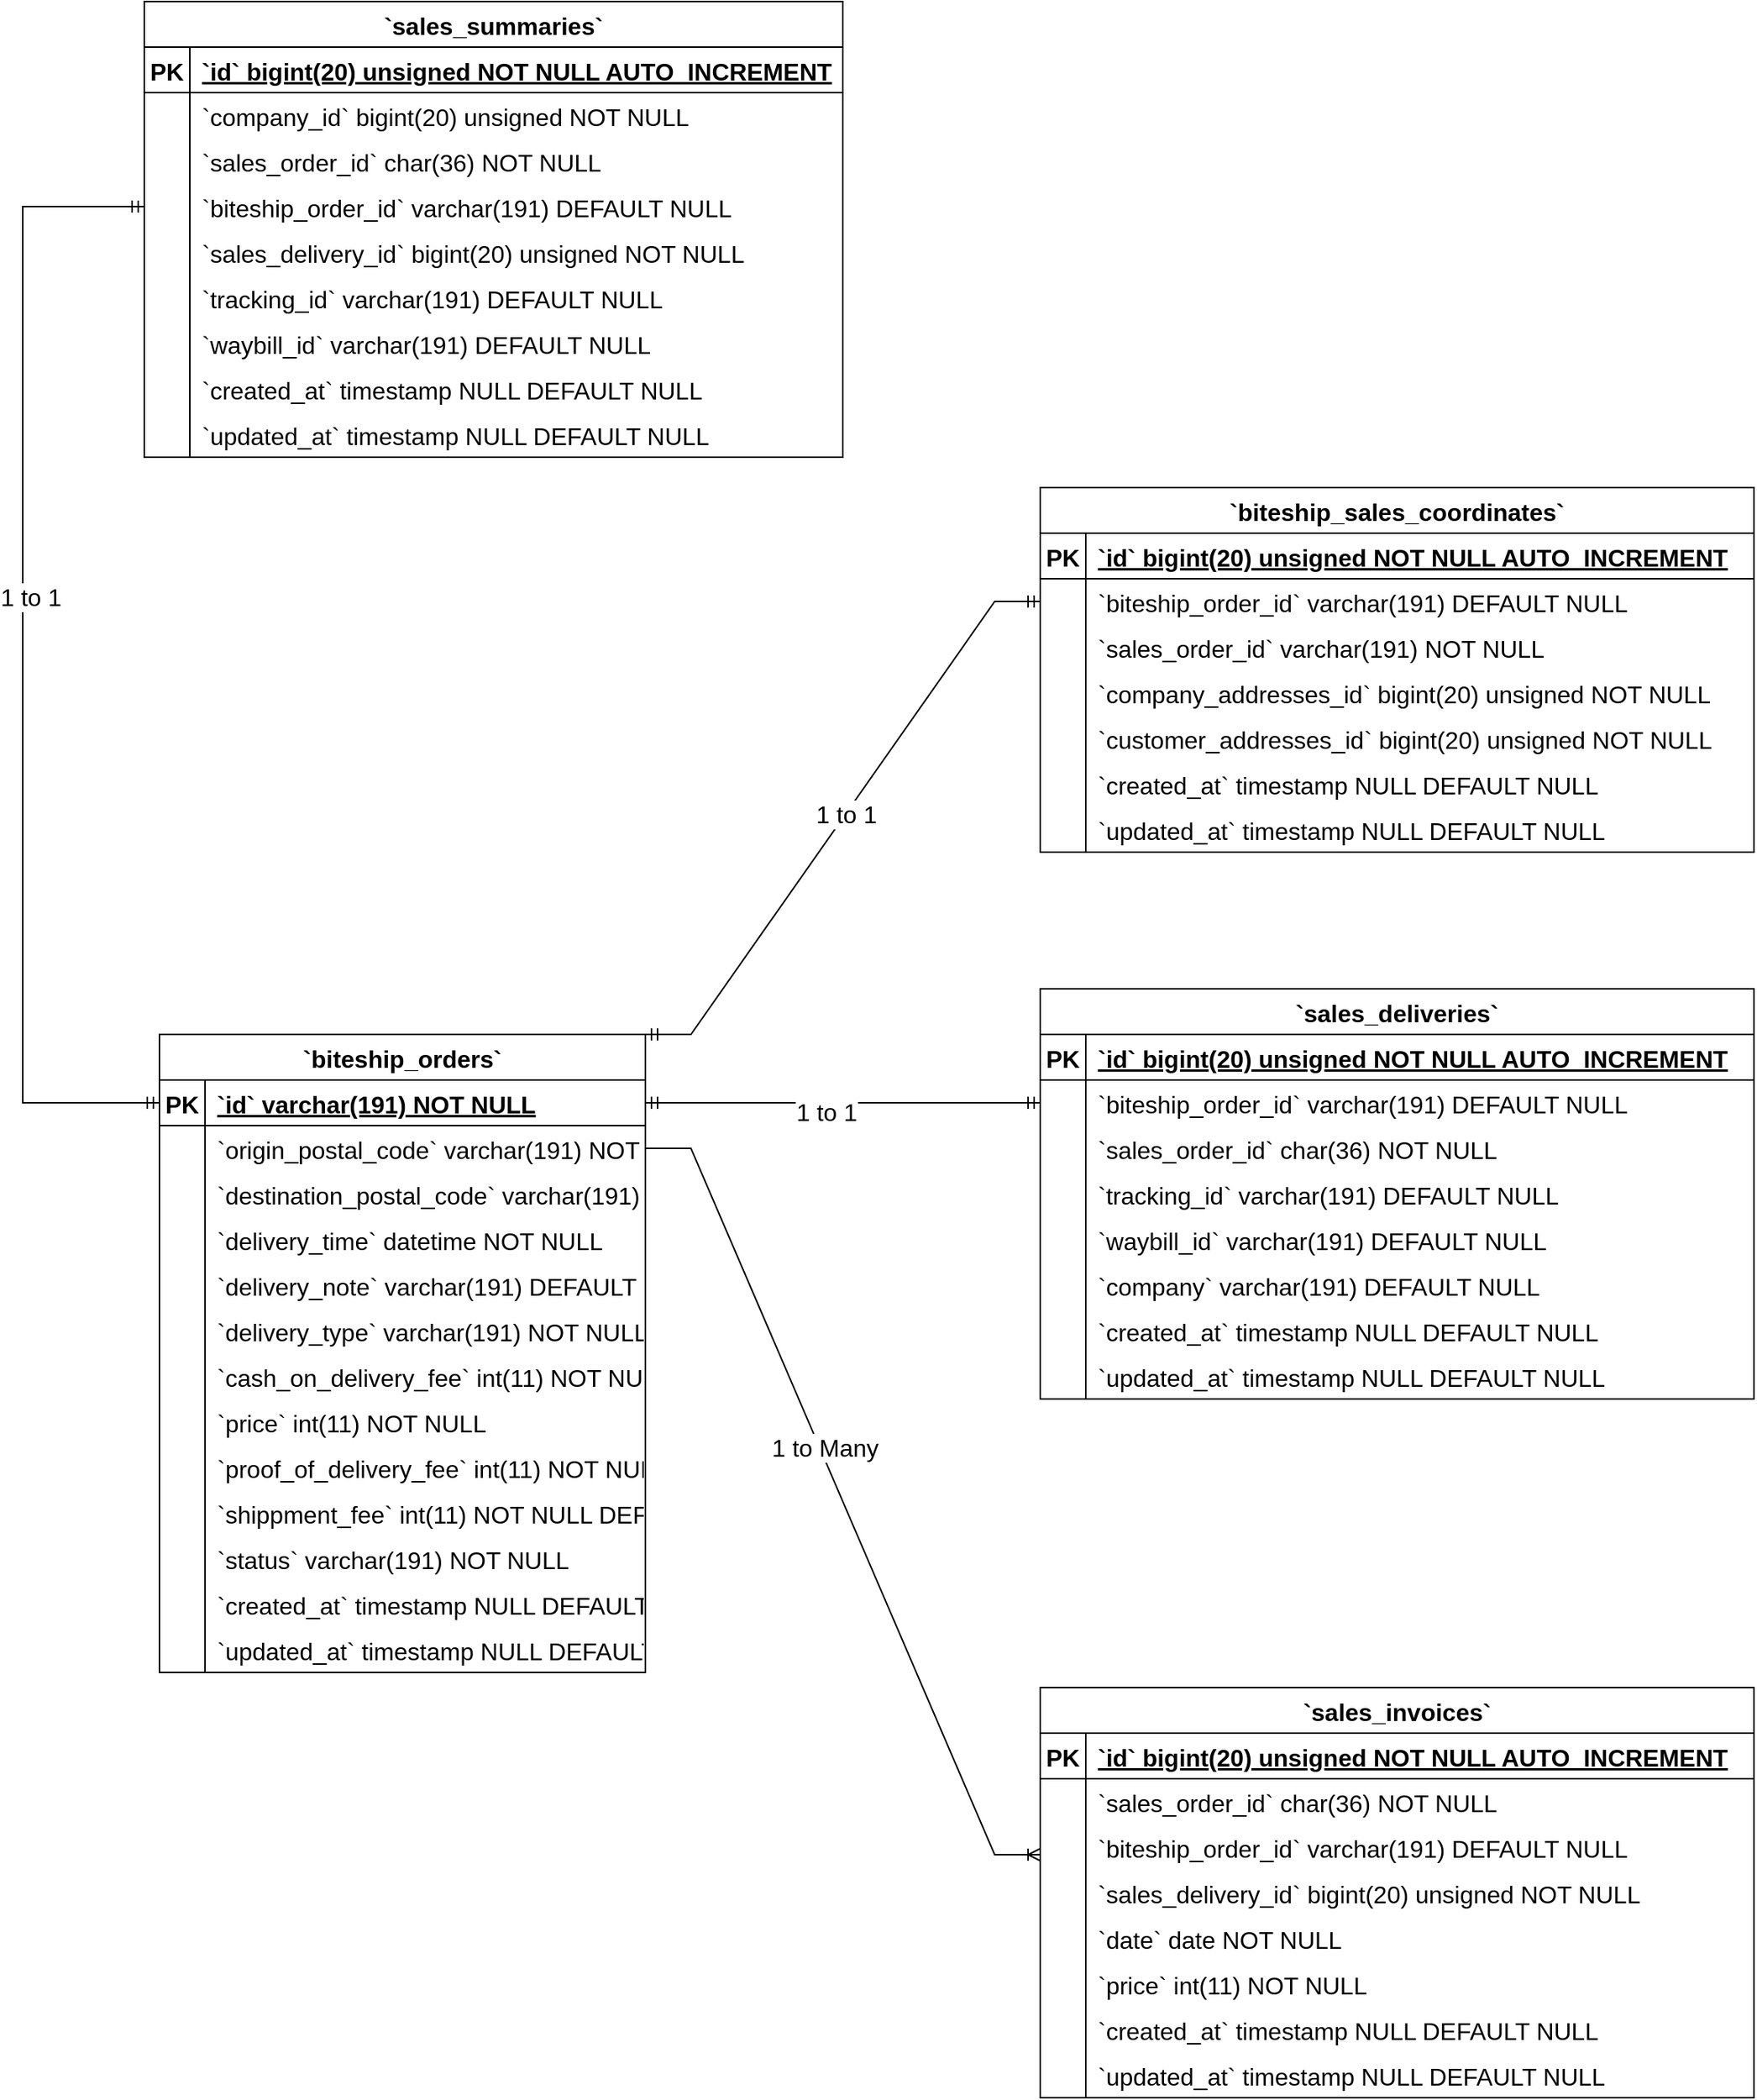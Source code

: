 <mxfile version="24.2.8" type="github">
  <diagram name="Page-1" id="-sb174ykPTQpM2eNQi1U">
    <mxGraphModel dx="2173" dy="687" grid="1" gridSize="10" guides="1" tooltips="1" connect="1" arrows="1" fold="1" page="1" pageScale="1" pageWidth="850" pageHeight="1100" math="0" shadow="0">
      <root>
        <mxCell id="0" />
        <mxCell id="1" parent="0" />
        <mxCell id="hYlq-D3Md4ckVUaZhC_E-1" value="`biteship_orders`" style="shape=table;startSize=30;container=1;collapsible=1;childLayout=tableLayout;fixedRows=1;rowLines=0;fontStyle=1;align=center;resizeLast=1;fontSize=16;" parent="1" vertex="1">
          <mxGeometry x="-680" y="750" width="320" height="420" as="geometry" />
        </mxCell>
        <mxCell id="hYlq-D3Md4ckVUaZhC_E-2" value="" style="shape=tableRow;horizontal=0;startSize=0;swimlaneHead=0;swimlaneBody=0;fillColor=none;collapsible=0;dropTarget=0;points=[[0,0.5],[1,0.5]];portConstraint=eastwest;strokeColor=inherit;top=0;left=0;right=0;bottom=1;fontSize=16;" parent="hYlq-D3Md4ckVUaZhC_E-1" vertex="1">
          <mxGeometry y="30" width="320" height="30" as="geometry" />
        </mxCell>
        <mxCell id="hYlq-D3Md4ckVUaZhC_E-3" value="PK" style="shape=partialRectangle;overflow=hidden;connectable=0;fillColor=none;strokeColor=inherit;top=0;left=0;bottom=0;right=0;fontStyle=1;fontSize=16;" parent="hYlq-D3Md4ckVUaZhC_E-2" vertex="1">
          <mxGeometry width="30" height="30" as="geometry">
            <mxRectangle width="30" height="30" as="alternateBounds" />
          </mxGeometry>
        </mxCell>
        <mxCell id="hYlq-D3Md4ckVUaZhC_E-4" value="`id` varchar(191) NOT NULL" style="shape=partialRectangle;overflow=hidden;connectable=0;fillColor=none;align=left;strokeColor=inherit;top=0;left=0;bottom=0;right=0;spacingLeft=6;fontStyle=5;fontSize=16;" parent="hYlq-D3Md4ckVUaZhC_E-2" vertex="1">
          <mxGeometry x="30" width="290" height="30" as="geometry">
            <mxRectangle width="290" height="30" as="alternateBounds" />
          </mxGeometry>
        </mxCell>
        <mxCell id="hYlq-D3Md4ckVUaZhC_E-5" value="" style="shape=tableRow;horizontal=0;startSize=0;swimlaneHead=0;swimlaneBody=0;fillColor=none;collapsible=0;dropTarget=0;points=[[0,0.5],[1,0.5]];portConstraint=eastwest;strokeColor=inherit;top=0;left=0;right=0;bottom=0;fontSize=16;" parent="hYlq-D3Md4ckVUaZhC_E-1" vertex="1">
          <mxGeometry y="60" width="320" height="30" as="geometry" />
        </mxCell>
        <mxCell id="hYlq-D3Md4ckVUaZhC_E-6" value="" style="shape=partialRectangle;overflow=hidden;connectable=0;fillColor=none;strokeColor=inherit;top=0;left=0;bottom=0;right=0;fontSize=16;" parent="hYlq-D3Md4ckVUaZhC_E-5" vertex="1">
          <mxGeometry width="30" height="30" as="geometry">
            <mxRectangle width="30" height="30" as="alternateBounds" />
          </mxGeometry>
        </mxCell>
        <mxCell id="hYlq-D3Md4ckVUaZhC_E-7" value="`origin_postal_code` varchar(191) NOT NULL" style="shape=partialRectangle;overflow=hidden;connectable=0;fillColor=none;align=left;strokeColor=inherit;top=0;left=0;bottom=0;right=0;spacingLeft=6;fontSize=16;" parent="hYlq-D3Md4ckVUaZhC_E-5" vertex="1">
          <mxGeometry x="30" width="290" height="30" as="geometry">
            <mxRectangle width="290" height="30" as="alternateBounds" />
          </mxGeometry>
        </mxCell>
        <mxCell id="hYlq-D3Md4ckVUaZhC_E-8" value="" style="shape=tableRow;horizontal=0;startSize=0;swimlaneHead=0;swimlaneBody=0;fillColor=none;collapsible=0;dropTarget=0;points=[[0,0.5],[1,0.5]];portConstraint=eastwest;strokeColor=inherit;top=0;left=0;right=0;bottom=0;fontSize=16;" parent="hYlq-D3Md4ckVUaZhC_E-1" vertex="1">
          <mxGeometry y="90" width="320" height="30" as="geometry" />
        </mxCell>
        <mxCell id="hYlq-D3Md4ckVUaZhC_E-9" value="" style="shape=partialRectangle;overflow=hidden;connectable=0;fillColor=none;strokeColor=inherit;top=0;left=0;bottom=0;right=0;fontSize=16;" parent="hYlq-D3Md4ckVUaZhC_E-8" vertex="1">
          <mxGeometry width="30" height="30" as="geometry">
            <mxRectangle width="30" height="30" as="alternateBounds" />
          </mxGeometry>
        </mxCell>
        <mxCell id="hYlq-D3Md4ckVUaZhC_E-10" value="`destination_postal_code` varchar(191) NOT NULL" style="shape=partialRectangle;overflow=hidden;connectable=0;fillColor=none;align=left;strokeColor=inherit;top=0;left=0;bottom=0;right=0;spacingLeft=6;fontSize=16;" parent="hYlq-D3Md4ckVUaZhC_E-8" vertex="1">
          <mxGeometry x="30" width="290" height="30" as="geometry">
            <mxRectangle width="290" height="30" as="alternateBounds" />
          </mxGeometry>
        </mxCell>
        <mxCell id="hYlq-D3Md4ckVUaZhC_E-11" value="" style="shape=tableRow;horizontal=0;startSize=0;swimlaneHead=0;swimlaneBody=0;fillColor=none;collapsible=0;dropTarget=0;points=[[0,0.5],[1,0.5]];portConstraint=eastwest;strokeColor=inherit;top=0;left=0;right=0;bottom=0;fontSize=16;" parent="hYlq-D3Md4ckVUaZhC_E-1" vertex="1">
          <mxGeometry y="120" width="320" height="30" as="geometry" />
        </mxCell>
        <mxCell id="hYlq-D3Md4ckVUaZhC_E-12" value="" style="shape=partialRectangle;overflow=hidden;connectable=0;fillColor=none;strokeColor=inherit;top=0;left=0;bottom=0;right=0;fontSize=16;" parent="hYlq-D3Md4ckVUaZhC_E-11" vertex="1">
          <mxGeometry width="30" height="30" as="geometry">
            <mxRectangle width="30" height="30" as="alternateBounds" />
          </mxGeometry>
        </mxCell>
        <mxCell id="hYlq-D3Md4ckVUaZhC_E-13" value="`delivery_time` datetime NOT NULL" style="shape=partialRectangle;overflow=hidden;connectable=0;fillColor=none;align=left;strokeColor=inherit;top=0;left=0;bottom=0;right=0;spacingLeft=6;fontSize=16;" parent="hYlq-D3Md4ckVUaZhC_E-11" vertex="1">
          <mxGeometry x="30" width="290" height="30" as="geometry">
            <mxRectangle width="290" height="30" as="alternateBounds" />
          </mxGeometry>
        </mxCell>
        <mxCell id="hYlq-D3Md4ckVUaZhC_E-14" value="" style="shape=tableRow;horizontal=0;startSize=0;swimlaneHead=0;swimlaneBody=0;fillColor=none;collapsible=0;dropTarget=0;points=[[0,0.5],[1,0.5]];portConstraint=eastwest;strokeColor=inherit;top=0;left=0;right=0;bottom=0;fontSize=16;" parent="hYlq-D3Md4ckVUaZhC_E-1" vertex="1">
          <mxGeometry y="150" width="320" height="30" as="geometry" />
        </mxCell>
        <mxCell id="hYlq-D3Md4ckVUaZhC_E-15" value="" style="shape=partialRectangle;overflow=hidden;connectable=0;fillColor=none;strokeColor=inherit;top=0;left=0;bottom=0;right=0;fontSize=16;" parent="hYlq-D3Md4ckVUaZhC_E-14" vertex="1">
          <mxGeometry width="30" height="30" as="geometry">
            <mxRectangle width="30" height="30" as="alternateBounds" />
          </mxGeometry>
        </mxCell>
        <mxCell id="hYlq-D3Md4ckVUaZhC_E-16" value="`delivery_note` varchar(191) DEFAULT NULL" style="shape=partialRectangle;overflow=hidden;connectable=0;fillColor=none;align=left;strokeColor=inherit;top=0;left=0;bottom=0;right=0;spacingLeft=6;fontSize=16;" parent="hYlq-D3Md4ckVUaZhC_E-14" vertex="1">
          <mxGeometry x="30" width="290" height="30" as="geometry">
            <mxRectangle width="290" height="30" as="alternateBounds" />
          </mxGeometry>
        </mxCell>
        <mxCell id="hYlq-D3Md4ckVUaZhC_E-17" value="" style="shape=tableRow;horizontal=0;startSize=0;swimlaneHead=0;swimlaneBody=0;fillColor=none;collapsible=0;dropTarget=0;points=[[0,0.5],[1,0.5]];portConstraint=eastwest;strokeColor=inherit;top=0;left=0;right=0;bottom=0;fontSize=16;" parent="hYlq-D3Md4ckVUaZhC_E-1" vertex="1">
          <mxGeometry y="180" width="320" height="30" as="geometry" />
        </mxCell>
        <mxCell id="hYlq-D3Md4ckVUaZhC_E-18" value="" style="shape=partialRectangle;overflow=hidden;connectable=0;fillColor=none;strokeColor=inherit;top=0;left=0;bottom=0;right=0;fontSize=16;" parent="hYlq-D3Md4ckVUaZhC_E-17" vertex="1">
          <mxGeometry width="30" height="30" as="geometry">
            <mxRectangle width="30" height="30" as="alternateBounds" />
          </mxGeometry>
        </mxCell>
        <mxCell id="hYlq-D3Md4ckVUaZhC_E-19" value="`delivery_type` varchar(191) NOT NULL" style="shape=partialRectangle;overflow=hidden;connectable=0;fillColor=none;align=left;strokeColor=inherit;top=0;left=0;bottom=0;right=0;spacingLeft=6;fontSize=16;" parent="hYlq-D3Md4ckVUaZhC_E-17" vertex="1">
          <mxGeometry x="30" width="290" height="30" as="geometry">
            <mxRectangle width="290" height="30" as="alternateBounds" />
          </mxGeometry>
        </mxCell>
        <mxCell id="hYlq-D3Md4ckVUaZhC_E-20" value="" style="shape=tableRow;horizontal=0;startSize=0;swimlaneHead=0;swimlaneBody=0;fillColor=none;collapsible=0;dropTarget=0;points=[[0,0.5],[1,0.5]];portConstraint=eastwest;strokeColor=inherit;top=0;left=0;right=0;bottom=0;fontSize=16;" parent="hYlq-D3Md4ckVUaZhC_E-1" vertex="1">
          <mxGeometry y="210" width="320" height="30" as="geometry" />
        </mxCell>
        <mxCell id="hYlq-D3Md4ckVUaZhC_E-21" value="" style="shape=partialRectangle;overflow=hidden;connectable=0;fillColor=none;strokeColor=inherit;top=0;left=0;bottom=0;right=0;fontSize=16;" parent="hYlq-D3Md4ckVUaZhC_E-20" vertex="1">
          <mxGeometry width="30" height="30" as="geometry">
            <mxRectangle width="30" height="30" as="alternateBounds" />
          </mxGeometry>
        </mxCell>
        <mxCell id="hYlq-D3Md4ckVUaZhC_E-22" value="`cash_on_delivery_fee` int(11) NOT NULL DEFAULT 0" style="shape=partialRectangle;overflow=hidden;connectable=0;fillColor=none;align=left;strokeColor=inherit;top=0;left=0;bottom=0;right=0;spacingLeft=6;fontSize=16;" parent="hYlq-D3Md4ckVUaZhC_E-20" vertex="1">
          <mxGeometry x="30" width="290" height="30" as="geometry">
            <mxRectangle width="290" height="30" as="alternateBounds" />
          </mxGeometry>
        </mxCell>
        <mxCell id="hYlq-D3Md4ckVUaZhC_E-23" value="" style="shape=tableRow;horizontal=0;startSize=0;swimlaneHead=0;swimlaneBody=0;fillColor=none;collapsible=0;dropTarget=0;points=[[0,0.5],[1,0.5]];portConstraint=eastwest;strokeColor=inherit;top=0;left=0;right=0;bottom=0;fontSize=16;" parent="hYlq-D3Md4ckVUaZhC_E-1" vertex="1">
          <mxGeometry y="240" width="320" height="30" as="geometry" />
        </mxCell>
        <mxCell id="hYlq-D3Md4ckVUaZhC_E-24" value="" style="shape=partialRectangle;overflow=hidden;connectable=0;fillColor=none;strokeColor=inherit;top=0;left=0;bottom=0;right=0;fontSize=16;" parent="hYlq-D3Md4ckVUaZhC_E-23" vertex="1">
          <mxGeometry width="30" height="30" as="geometry">
            <mxRectangle width="30" height="30" as="alternateBounds" />
          </mxGeometry>
        </mxCell>
        <mxCell id="hYlq-D3Md4ckVUaZhC_E-25" value="`price` int(11) NOT NULL" style="shape=partialRectangle;overflow=hidden;connectable=0;fillColor=none;align=left;strokeColor=inherit;top=0;left=0;bottom=0;right=0;spacingLeft=6;fontSize=16;" parent="hYlq-D3Md4ckVUaZhC_E-23" vertex="1">
          <mxGeometry x="30" width="290" height="30" as="geometry">
            <mxRectangle width="290" height="30" as="alternateBounds" />
          </mxGeometry>
        </mxCell>
        <mxCell id="hYlq-D3Md4ckVUaZhC_E-26" value="" style="shape=tableRow;horizontal=0;startSize=0;swimlaneHead=0;swimlaneBody=0;fillColor=none;collapsible=0;dropTarget=0;points=[[0,0.5],[1,0.5]];portConstraint=eastwest;strokeColor=inherit;top=0;left=0;right=0;bottom=0;fontSize=16;" parent="hYlq-D3Md4ckVUaZhC_E-1" vertex="1">
          <mxGeometry y="270" width="320" height="30" as="geometry" />
        </mxCell>
        <mxCell id="hYlq-D3Md4ckVUaZhC_E-27" value="" style="shape=partialRectangle;overflow=hidden;connectable=0;fillColor=none;strokeColor=inherit;top=0;left=0;bottom=0;right=0;fontSize=16;" parent="hYlq-D3Md4ckVUaZhC_E-26" vertex="1">
          <mxGeometry width="30" height="30" as="geometry">
            <mxRectangle width="30" height="30" as="alternateBounds" />
          </mxGeometry>
        </mxCell>
        <mxCell id="hYlq-D3Md4ckVUaZhC_E-28" value="`proof_of_delivery_fee` int(11) NOT NULL DEFAULT 0" style="shape=partialRectangle;overflow=hidden;connectable=0;fillColor=none;align=left;strokeColor=inherit;top=0;left=0;bottom=0;right=0;spacingLeft=6;fontSize=16;" parent="hYlq-D3Md4ckVUaZhC_E-26" vertex="1">
          <mxGeometry x="30" width="290" height="30" as="geometry">
            <mxRectangle width="290" height="30" as="alternateBounds" />
          </mxGeometry>
        </mxCell>
        <mxCell id="hYlq-D3Md4ckVUaZhC_E-29" value="" style="shape=tableRow;horizontal=0;startSize=0;swimlaneHead=0;swimlaneBody=0;fillColor=none;collapsible=0;dropTarget=0;points=[[0,0.5],[1,0.5]];portConstraint=eastwest;strokeColor=inherit;top=0;left=0;right=0;bottom=0;fontSize=16;" parent="hYlq-D3Md4ckVUaZhC_E-1" vertex="1">
          <mxGeometry y="300" width="320" height="30" as="geometry" />
        </mxCell>
        <mxCell id="hYlq-D3Md4ckVUaZhC_E-30" value="" style="shape=partialRectangle;overflow=hidden;connectable=0;fillColor=none;strokeColor=inherit;top=0;left=0;bottom=0;right=0;fontSize=16;" parent="hYlq-D3Md4ckVUaZhC_E-29" vertex="1">
          <mxGeometry width="30" height="30" as="geometry">
            <mxRectangle width="30" height="30" as="alternateBounds" />
          </mxGeometry>
        </mxCell>
        <mxCell id="hYlq-D3Md4ckVUaZhC_E-31" value="`shippment_fee` int(11) NOT NULL DEFAULT 0" style="shape=partialRectangle;overflow=hidden;connectable=0;fillColor=none;align=left;strokeColor=inherit;top=0;left=0;bottom=0;right=0;spacingLeft=6;fontSize=16;" parent="hYlq-D3Md4ckVUaZhC_E-29" vertex="1">
          <mxGeometry x="30" width="290" height="30" as="geometry">
            <mxRectangle width="290" height="30" as="alternateBounds" />
          </mxGeometry>
        </mxCell>
        <mxCell id="hYlq-D3Md4ckVUaZhC_E-32" value="" style="shape=tableRow;horizontal=0;startSize=0;swimlaneHead=0;swimlaneBody=0;fillColor=none;collapsible=0;dropTarget=0;points=[[0,0.5],[1,0.5]];portConstraint=eastwest;strokeColor=inherit;top=0;left=0;right=0;bottom=0;fontSize=16;" parent="hYlq-D3Md4ckVUaZhC_E-1" vertex="1">
          <mxGeometry y="330" width="320" height="30" as="geometry" />
        </mxCell>
        <mxCell id="hYlq-D3Md4ckVUaZhC_E-33" value="" style="shape=partialRectangle;overflow=hidden;connectable=0;fillColor=none;strokeColor=inherit;top=0;left=0;bottom=0;right=0;fontSize=16;" parent="hYlq-D3Md4ckVUaZhC_E-32" vertex="1">
          <mxGeometry width="30" height="30" as="geometry">
            <mxRectangle width="30" height="30" as="alternateBounds" />
          </mxGeometry>
        </mxCell>
        <mxCell id="hYlq-D3Md4ckVUaZhC_E-34" value="`status` varchar(191) NOT NULL" style="shape=partialRectangle;overflow=hidden;connectable=0;fillColor=none;align=left;strokeColor=inherit;top=0;left=0;bottom=0;right=0;spacingLeft=6;fontSize=16;" parent="hYlq-D3Md4ckVUaZhC_E-32" vertex="1">
          <mxGeometry x="30" width="290" height="30" as="geometry">
            <mxRectangle width="290" height="30" as="alternateBounds" />
          </mxGeometry>
        </mxCell>
        <mxCell id="hYlq-D3Md4ckVUaZhC_E-35" value="" style="shape=tableRow;horizontal=0;startSize=0;swimlaneHead=0;swimlaneBody=0;fillColor=none;collapsible=0;dropTarget=0;points=[[0,0.5],[1,0.5]];portConstraint=eastwest;strokeColor=inherit;top=0;left=0;right=0;bottom=0;fontSize=16;" parent="hYlq-D3Md4ckVUaZhC_E-1" vertex="1">
          <mxGeometry y="360" width="320" height="30" as="geometry" />
        </mxCell>
        <mxCell id="hYlq-D3Md4ckVUaZhC_E-36" value="" style="shape=partialRectangle;overflow=hidden;connectable=0;fillColor=none;strokeColor=inherit;top=0;left=0;bottom=0;right=0;fontSize=16;" parent="hYlq-D3Md4ckVUaZhC_E-35" vertex="1">
          <mxGeometry width="30" height="30" as="geometry">
            <mxRectangle width="30" height="30" as="alternateBounds" />
          </mxGeometry>
        </mxCell>
        <mxCell id="hYlq-D3Md4ckVUaZhC_E-37" value="`created_at` timestamp NULL DEFAULT NULL" style="shape=partialRectangle;overflow=hidden;connectable=0;fillColor=none;align=left;strokeColor=inherit;top=0;left=0;bottom=0;right=0;spacingLeft=6;fontSize=16;" parent="hYlq-D3Md4ckVUaZhC_E-35" vertex="1">
          <mxGeometry x="30" width="290" height="30" as="geometry">
            <mxRectangle width="290" height="30" as="alternateBounds" />
          </mxGeometry>
        </mxCell>
        <mxCell id="hYlq-D3Md4ckVUaZhC_E-38" value="" style="shape=tableRow;horizontal=0;startSize=0;swimlaneHead=0;swimlaneBody=0;fillColor=none;collapsible=0;dropTarget=0;points=[[0,0.5],[1,0.5]];portConstraint=eastwest;strokeColor=inherit;top=0;left=0;right=0;bottom=0;fontSize=16;" parent="hYlq-D3Md4ckVUaZhC_E-1" vertex="1">
          <mxGeometry y="390" width="320" height="30" as="geometry" />
        </mxCell>
        <mxCell id="hYlq-D3Md4ckVUaZhC_E-39" value="" style="shape=partialRectangle;overflow=hidden;connectable=0;fillColor=none;strokeColor=inherit;top=0;left=0;bottom=0;right=0;fontSize=16;" parent="hYlq-D3Md4ckVUaZhC_E-38" vertex="1">
          <mxGeometry width="30" height="30" as="geometry">
            <mxRectangle width="30" height="30" as="alternateBounds" />
          </mxGeometry>
        </mxCell>
        <mxCell id="hYlq-D3Md4ckVUaZhC_E-40" value="`updated_at` timestamp NULL DEFAULT NULL" style="shape=partialRectangle;overflow=hidden;connectable=0;fillColor=none;align=left;strokeColor=inherit;top=0;left=0;bottom=0;right=0;spacingLeft=6;fontSize=16;" parent="hYlq-D3Md4ckVUaZhC_E-38" vertex="1">
          <mxGeometry x="30" width="290" height="30" as="geometry">
            <mxRectangle width="290" height="30" as="alternateBounds" />
          </mxGeometry>
        </mxCell>
        <mxCell id="hYlq-D3Md4ckVUaZhC_E-41" value="`biteship_sales_coordinates`" style="shape=table;startSize=30;container=1;collapsible=1;childLayout=tableLayout;fixedRows=1;rowLines=0;fontStyle=1;align=center;resizeLast=1;fontSize=16;" parent="1" vertex="1">
          <mxGeometry x="-100" y="390" width="470" height="240" as="geometry" />
        </mxCell>
        <mxCell id="hYlq-D3Md4ckVUaZhC_E-42" value="" style="shape=tableRow;horizontal=0;startSize=0;swimlaneHead=0;swimlaneBody=0;fillColor=none;collapsible=0;dropTarget=0;points=[[0,0.5],[1,0.5]];portConstraint=eastwest;strokeColor=inherit;top=0;left=0;right=0;bottom=1;fontSize=16;" parent="hYlq-D3Md4ckVUaZhC_E-41" vertex="1">
          <mxGeometry y="30" width="470" height="30" as="geometry" />
        </mxCell>
        <mxCell id="hYlq-D3Md4ckVUaZhC_E-43" value="PK" style="shape=partialRectangle;overflow=hidden;connectable=0;fillColor=none;strokeColor=inherit;top=0;left=0;bottom=0;right=0;fontStyle=1;fontSize=16;" parent="hYlq-D3Md4ckVUaZhC_E-42" vertex="1">
          <mxGeometry width="30" height="30" as="geometry">
            <mxRectangle width="30" height="30" as="alternateBounds" />
          </mxGeometry>
        </mxCell>
        <mxCell id="hYlq-D3Md4ckVUaZhC_E-44" value="`id` bigint(20) unsigned NOT NULL AUTO_INCREMENT" style="shape=partialRectangle;overflow=hidden;connectable=0;fillColor=none;align=left;strokeColor=inherit;top=0;left=0;bottom=0;right=0;spacingLeft=6;fontStyle=5;fontSize=16;" parent="hYlq-D3Md4ckVUaZhC_E-42" vertex="1">
          <mxGeometry x="30" width="440" height="30" as="geometry">
            <mxRectangle width="440" height="30" as="alternateBounds" />
          </mxGeometry>
        </mxCell>
        <mxCell id="hYlq-D3Md4ckVUaZhC_E-45" value="" style="shape=tableRow;horizontal=0;startSize=0;swimlaneHead=0;swimlaneBody=0;fillColor=none;collapsible=0;dropTarget=0;points=[[0,0.5],[1,0.5]];portConstraint=eastwest;strokeColor=inherit;top=0;left=0;right=0;bottom=0;fontSize=16;" parent="hYlq-D3Md4ckVUaZhC_E-41" vertex="1">
          <mxGeometry y="60" width="470" height="30" as="geometry" />
        </mxCell>
        <mxCell id="hYlq-D3Md4ckVUaZhC_E-46" value="" style="shape=partialRectangle;overflow=hidden;connectable=0;fillColor=none;strokeColor=inherit;top=0;left=0;bottom=0;right=0;fontSize=16;" parent="hYlq-D3Md4ckVUaZhC_E-45" vertex="1">
          <mxGeometry width="30" height="30" as="geometry">
            <mxRectangle width="30" height="30" as="alternateBounds" />
          </mxGeometry>
        </mxCell>
        <mxCell id="hYlq-D3Md4ckVUaZhC_E-47" value="`biteship_order_id` varchar(191) DEFAULT NULL" style="shape=partialRectangle;overflow=hidden;connectable=0;fillColor=none;align=left;strokeColor=inherit;top=0;left=0;bottom=0;right=0;spacingLeft=6;fontSize=16;" parent="hYlq-D3Md4ckVUaZhC_E-45" vertex="1">
          <mxGeometry x="30" width="440" height="30" as="geometry">
            <mxRectangle width="440" height="30" as="alternateBounds" />
          </mxGeometry>
        </mxCell>
        <mxCell id="hYlq-D3Md4ckVUaZhC_E-48" value="" style="shape=tableRow;horizontal=0;startSize=0;swimlaneHead=0;swimlaneBody=0;fillColor=none;collapsible=0;dropTarget=0;points=[[0,0.5],[1,0.5]];portConstraint=eastwest;strokeColor=inherit;top=0;left=0;right=0;bottom=0;fontSize=16;" parent="hYlq-D3Md4ckVUaZhC_E-41" vertex="1">
          <mxGeometry y="90" width="470" height="30" as="geometry" />
        </mxCell>
        <mxCell id="hYlq-D3Md4ckVUaZhC_E-49" value="" style="shape=partialRectangle;overflow=hidden;connectable=0;fillColor=none;strokeColor=inherit;top=0;left=0;bottom=0;right=0;fontSize=16;" parent="hYlq-D3Md4ckVUaZhC_E-48" vertex="1">
          <mxGeometry width="30" height="30" as="geometry">
            <mxRectangle width="30" height="30" as="alternateBounds" />
          </mxGeometry>
        </mxCell>
        <mxCell id="hYlq-D3Md4ckVUaZhC_E-50" value="`sales_order_id` varchar(191) NOT NULL" style="shape=partialRectangle;overflow=hidden;connectable=0;fillColor=none;align=left;strokeColor=inherit;top=0;left=0;bottom=0;right=0;spacingLeft=6;fontSize=16;" parent="hYlq-D3Md4ckVUaZhC_E-48" vertex="1">
          <mxGeometry x="30" width="440" height="30" as="geometry">
            <mxRectangle width="440" height="30" as="alternateBounds" />
          </mxGeometry>
        </mxCell>
        <mxCell id="hYlq-D3Md4ckVUaZhC_E-51" value="" style="shape=tableRow;horizontal=0;startSize=0;swimlaneHead=0;swimlaneBody=0;fillColor=none;collapsible=0;dropTarget=0;points=[[0,0.5],[1,0.5]];portConstraint=eastwest;strokeColor=inherit;top=0;left=0;right=0;bottom=0;fontSize=16;" parent="hYlq-D3Md4ckVUaZhC_E-41" vertex="1">
          <mxGeometry y="120" width="470" height="30" as="geometry" />
        </mxCell>
        <mxCell id="hYlq-D3Md4ckVUaZhC_E-52" value="" style="shape=partialRectangle;overflow=hidden;connectable=0;fillColor=none;strokeColor=inherit;top=0;left=0;bottom=0;right=0;fontSize=16;" parent="hYlq-D3Md4ckVUaZhC_E-51" vertex="1">
          <mxGeometry width="30" height="30" as="geometry">
            <mxRectangle width="30" height="30" as="alternateBounds" />
          </mxGeometry>
        </mxCell>
        <mxCell id="hYlq-D3Md4ckVUaZhC_E-53" value="`company_addresses_id` bigint(20) unsigned NOT NULL" style="shape=partialRectangle;overflow=hidden;connectable=0;fillColor=none;align=left;strokeColor=inherit;top=0;left=0;bottom=0;right=0;spacingLeft=6;fontSize=16;" parent="hYlq-D3Md4ckVUaZhC_E-51" vertex="1">
          <mxGeometry x="30" width="440" height="30" as="geometry">
            <mxRectangle width="440" height="30" as="alternateBounds" />
          </mxGeometry>
        </mxCell>
        <mxCell id="hYlq-D3Md4ckVUaZhC_E-54" value="" style="shape=tableRow;horizontal=0;startSize=0;swimlaneHead=0;swimlaneBody=0;fillColor=none;collapsible=0;dropTarget=0;points=[[0,0.5],[1,0.5]];portConstraint=eastwest;strokeColor=inherit;top=0;left=0;right=0;bottom=0;fontSize=16;" parent="hYlq-D3Md4ckVUaZhC_E-41" vertex="1">
          <mxGeometry y="150" width="470" height="30" as="geometry" />
        </mxCell>
        <mxCell id="hYlq-D3Md4ckVUaZhC_E-55" value="" style="shape=partialRectangle;overflow=hidden;connectable=0;fillColor=none;strokeColor=inherit;top=0;left=0;bottom=0;right=0;fontSize=16;" parent="hYlq-D3Md4ckVUaZhC_E-54" vertex="1">
          <mxGeometry width="30" height="30" as="geometry">
            <mxRectangle width="30" height="30" as="alternateBounds" />
          </mxGeometry>
        </mxCell>
        <mxCell id="hYlq-D3Md4ckVUaZhC_E-56" value="`customer_addresses_id` bigint(20) unsigned NOT NULL" style="shape=partialRectangle;overflow=hidden;connectable=0;fillColor=none;align=left;strokeColor=inherit;top=0;left=0;bottom=0;right=0;spacingLeft=6;fontSize=16;" parent="hYlq-D3Md4ckVUaZhC_E-54" vertex="1">
          <mxGeometry x="30" width="440" height="30" as="geometry">
            <mxRectangle width="440" height="30" as="alternateBounds" />
          </mxGeometry>
        </mxCell>
        <mxCell id="hYlq-D3Md4ckVUaZhC_E-57" value="" style="shape=tableRow;horizontal=0;startSize=0;swimlaneHead=0;swimlaneBody=0;fillColor=none;collapsible=0;dropTarget=0;points=[[0,0.5],[1,0.5]];portConstraint=eastwest;strokeColor=inherit;top=0;left=0;right=0;bottom=0;fontSize=16;" parent="hYlq-D3Md4ckVUaZhC_E-41" vertex="1">
          <mxGeometry y="180" width="470" height="30" as="geometry" />
        </mxCell>
        <mxCell id="hYlq-D3Md4ckVUaZhC_E-58" value="" style="shape=partialRectangle;overflow=hidden;connectable=0;fillColor=none;strokeColor=inherit;top=0;left=0;bottom=0;right=0;fontSize=16;" parent="hYlq-D3Md4ckVUaZhC_E-57" vertex="1">
          <mxGeometry width="30" height="30" as="geometry">
            <mxRectangle width="30" height="30" as="alternateBounds" />
          </mxGeometry>
        </mxCell>
        <mxCell id="hYlq-D3Md4ckVUaZhC_E-59" value="`created_at` timestamp NULL DEFAULT NULL" style="shape=partialRectangle;overflow=hidden;connectable=0;fillColor=none;align=left;strokeColor=inherit;top=0;left=0;bottom=0;right=0;spacingLeft=6;fontSize=16;" parent="hYlq-D3Md4ckVUaZhC_E-57" vertex="1">
          <mxGeometry x="30" width="440" height="30" as="geometry">
            <mxRectangle width="440" height="30" as="alternateBounds" />
          </mxGeometry>
        </mxCell>
        <mxCell id="hYlq-D3Md4ckVUaZhC_E-60" value="" style="shape=tableRow;horizontal=0;startSize=0;swimlaneHead=0;swimlaneBody=0;fillColor=none;collapsible=0;dropTarget=0;points=[[0,0.5],[1,0.5]];portConstraint=eastwest;strokeColor=inherit;top=0;left=0;right=0;bottom=0;fontSize=16;" parent="hYlq-D3Md4ckVUaZhC_E-41" vertex="1">
          <mxGeometry y="210" width="470" height="30" as="geometry" />
        </mxCell>
        <mxCell id="hYlq-D3Md4ckVUaZhC_E-61" value="" style="shape=partialRectangle;overflow=hidden;connectable=0;fillColor=none;strokeColor=inherit;top=0;left=0;bottom=0;right=0;fontSize=16;" parent="hYlq-D3Md4ckVUaZhC_E-60" vertex="1">
          <mxGeometry width="30" height="30" as="geometry">
            <mxRectangle width="30" height="30" as="alternateBounds" />
          </mxGeometry>
        </mxCell>
        <mxCell id="hYlq-D3Md4ckVUaZhC_E-62" value="`updated_at` timestamp NULL DEFAULT NULL" style="shape=partialRectangle;overflow=hidden;connectable=0;fillColor=none;align=left;strokeColor=inherit;top=0;left=0;bottom=0;right=0;spacingLeft=6;fontSize=16;" parent="hYlq-D3Md4ckVUaZhC_E-60" vertex="1">
          <mxGeometry x="30" width="440" height="30" as="geometry">
            <mxRectangle width="440" height="30" as="alternateBounds" />
          </mxGeometry>
        </mxCell>
        <mxCell id="hYlq-D3Md4ckVUaZhC_E-87" value="`sales_deliveries`" style="shape=table;startSize=30;container=1;collapsible=1;childLayout=tableLayout;fixedRows=1;rowLines=0;fontStyle=1;align=center;resizeLast=1;fontSize=16;" parent="1" vertex="1">
          <mxGeometry x="-100" y="720" width="470" height="270" as="geometry" />
        </mxCell>
        <mxCell id="hYlq-D3Md4ckVUaZhC_E-88" value="" style="shape=tableRow;horizontal=0;startSize=0;swimlaneHead=0;swimlaneBody=0;fillColor=none;collapsible=0;dropTarget=0;points=[[0,0.5],[1,0.5]];portConstraint=eastwest;strokeColor=inherit;top=0;left=0;right=0;bottom=1;fontSize=16;" parent="hYlq-D3Md4ckVUaZhC_E-87" vertex="1">
          <mxGeometry y="30" width="470" height="30" as="geometry" />
        </mxCell>
        <mxCell id="hYlq-D3Md4ckVUaZhC_E-89" value="PK" style="shape=partialRectangle;overflow=hidden;connectable=0;fillColor=none;strokeColor=inherit;top=0;left=0;bottom=0;right=0;fontStyle=1;fontSize=16;" parent="hYlq-D3Md4ckVUaZhC_E-88" vertex="1">
          <mxGeometry width="30" height="30" as="geometry">
            <mxRectangle width="30" height="30" as="alternateBounds" />
          </mxGeometry>
        </mxCell>
        <mxCell id="hYlq-D3Md4ckVUaZhC_E-90" value="`id` bigint(20) unsigned NOT NULL AUTO_INCREMENT" style="shape=partialRectangle;overflow=hidden;connectable=0;fillColor=none;align=left;strokeColor=inherit;top=0;left=0;bottom=0;right=0;spacingLeft=6;fontStyle=5;fontSize=16;" parent="hYlq-D3Md4ckVUaZhC_E-88" vertex="1">
          <mxGeometry x="30" width="440" height="30" as="geometry">
            <mxRectangle width="440" height="30" as="alternateBounds" />
          </mxGeometry>
        </mxCell>
        <mxCell id="hYlq-D3Md4ckVUaZhC_E-91" value="" style="shape=tableRow;horizontal=0;startSize=0;swimlaneHead=0;swimlaneBody=0;fillColor=none;collapsible=0;dropTarget=0;points=[[0,0.5],[1,0.5]];portConstraint=eastwest;strokeColor=inherit;top=0;left=0;right=0;bottom=0;fontSize=16;" parent="hYlq-D3Md4ckVUaZhC_E-87" vertex="1">
          <mxGeometry y="60" width="470" height="30" as="geometry" />
        </mxCell>
        <mxCell id="hYlq-D3Md4ckVUaZhC_E-92" value="" style="shape=partialRectangle;overflow=hidden;connectable=0;fillColor=none;strokeColor=inherit;top=0;left=0;bottom=0;right=0;fontSize=16;" parent="hYlq-D3Md4ckVUaZhC_E-91" vertex="1">
          <mxGeometry width="30" height="30" as="geometry">
            <mxRectangle width="30" height="30" as="alternateBounds" />
          </mxGeometry>
        </mxCell>
        <mxCell id="hYlq-D3Md4ckVUaZhC_E-93" value="`biteship_order_id` varchar(191) DEFAULT NULL" style="shape=partialRectangle;overflow=hidden;connectable=0;fillColor=none;align=left;strokeColor=inherit;top=0;left=0;bottom=0;right=0;spacingLeft=6;fontSize=16;" parent="hYlq-D3Md4ckVUaZhC_E-91" vertex="1">
          <mxGeometry x="30" width="440" height="30" as="geometry">
            <mxRectangle width="440" height="30" as="alternateBounds" />
          </mxGeometry>
        </mxCell>
        <mxCell id="hYlq-D3Md4ckVUaZhC_E-94" value="" style="shape=tableRow;horizontal=0;startSize=0;swimlaneHead=0;swimlaneBody=0;fillColor=none;collapsible=0;dropTarget=0;points=[[0,0.5],[1,0.5]];portConstraint=eastwest;strokeColor=inherit;top=0;left=0;right=0;bottom=0;fontSize=16;" parent="hYlq-D3Md4ckVUaZhC_E-87" vertex="1">
          <mxGeometry y="90" width="470" height="30" as="geometry" />
        </mxCell>
        <mxCell id="hYlq-D3Md4ckVUaZhC_E-95" value="" style="shape=partialRectangle;overflow=hidden;connectable=0;fillColor=none;strokeColor=inherit;top=0;left=0;bottom=0;right=0;fontSize=16;" parent="hYlq-D3Md4ckVUaZhC_E-94" vertex="1">
          <mxGeometry width="30" height="30" as="geometry">
            <mxRectangle width="30" height="30" as="alternateBounds" />
          </mxGeometry>
        </mxCell>
        <mxCell id="hYlq-D3Md4ckVUaZhC_E-96" value="`sales_order_id` char(36) NOT NULL" style="shape=partialRectangle;overflow=hidden;connectable=0;fillColor=none;align=left;strokeColor=inherit;top=0;left=0;bottom=0;right=0;spacingLeft=6;fontSize=16;" parent="hYlq-D3Md4ckVUaZhC_E-94" vertex="1">
          <mxGeometry x="30" width="440" height="30" as="geometry">
            <mxRectangle width="440" height="30" as="alternateBounds" />
          </mxGeometry>
        </mxCell>
        <mxCell id="hYlq-D3Md4ckVUaZhC_E-97" value="" style="shape=tableRow;horizontal=0;startSize=0;swimlaneHead=0;swimlaneBody=0;fillColor=none;collapsible=0;dropTarget=0;points=[[0,0.5],[1,0.5]];portConstraint=eastwest;strokeColor=inherit;top=0;left=0;right=0;bottom=0;fontSize=16;" parent="hYlq-D3Md4ckVUaZhC_E-87" vertex="1">
          <mxGeometry y="120" width="470" height="30" as="geometry" />
        </mxCell>
        <mxCell id="hYlq-D3Md4ckVUaZhC_E-98" value="" style="shape=partialRectangle;overflow=hidden;connectable=0;fillColor=none;strokeColor=inherit;top=0;left=0;bottom=0;right=0;fontSize=16;" parent="hYlq-D3Md4ckVUaZhC_E-97" vertex="1">
          <mxGeometry width="30" height="30" as="geometry">
            <mxRectangle width="30" height="30" as="alternateBounds" />
          </mxGeometry>
        </mxCell>
        <mxCell id="hYlq-D3Md4ckVUaZhC_E-99" value="`tracking_id` varchar(191) DEFAULT NULL" style="shape=partialRectangle;overflow=hidden;connectable=0;fillColor=none;align=left;strokeColor=inherit;top=0;left=0;bottom=0;right=0;spacingLeft=6;fontSize=16;" parent="hYlq-D3Md4ckVUaZhC_E-97" vertex="1">
          <mxGeometry x="30" width="440" height="30" as="geometry">
            <mxRectangle width="440" height="30" as="alternateBounds" />
          </mxGeometry>
        </mxCell>
        <mxCell id="hYlq-D3Md4ckVUaZhC_E-100" value="" style="shape=tableRow;horizontal=0;startSize=0;swimlaneHead=0;swimlaneBody=0;fillColor=none;collapsible=0;dropTarget=0;points=[[0,0.5],[1,0.5]];portConstraint=eastwest;strokeColor=inherit;top=0;left=0;right=0;bottom=0;fontSize=16;" parent="hYlq-D3Md4ckVUaZhC_E-87" vertex="1">
          <mxGeometry y="150" width="470" height="30" as="geometry" />
        </mxCell>
        <mxCell id="hYlq-D3Md4ckVUaZhC_E-101" value="" style="shape=partialRectangle;overflow=hidden;connectable=0;fillColor=none;strokeColor=inherit;top=0;left=0;bottom=0;right=0;fontSize=16;" parent="hYlq-D3Md4ckVUaZhC_E-100" vertex="1">
          <mxGeometry width="30" height="30" as="geometry">
            <mxRectangle width="30" height="30" as="alternateBounds" />
          </mxGeometry>
        </mxCell>
        <mxCell id="hYlq-D3Md4ckVUaZhC_E-102" value="`waybill_id` varchar(191) DEFAULT NULL" style="shape=partialRectangle;overflow=hidden;connectable=0;fillColor=none;align=left;strokeColor=inherit;top=0;left=0;bottom=0;right=0;spacingLeft=6;fontSize=16;" parent="hYlq-D3Md4ckVUaZhC_E-100" vertex="1">
          <mxGeometry x="30" width="440" height="30" as="geometry">
            <mxRectangle width="440" height="30" as="alternateBounds" />
          </mxGeometry>
        </mxCell>
        <mxCell id="hYlq-D3Md4ckVUaZhC_E-103" value="" style="shape=tableRow;horizontal=0;startSize=0;swimlaneHead=0;swimlaneBody=0;fillColor=none;collapsible=0;dropTarget=0;points=[[0,0.5],[1,0.5]];portConstraint=eastwest;strokeColor=inherit;top=0;left=0;right=0;bottom=0;fontSize=16;" parent="hYlq-D3Md4ckVUaZhC_E-87" vertex="1">
          <mxGeometry y="180" width="470" height="30" as="geometry" />
        </mxCell>
        <mxCell id="hYlq-D3Md4ckVUaZhC_E-104" value="" style="shape=partialRectangle;overflow=hidden;connectable=0;fillColor=none;strokeColor=inherit;top=0;left=0;bottom=0;right=0;fontSize=16;" parent="hYlq-D3Md4ckVUaZhC_E-103" vertex="1">
          <mxGeometry width="30" height="30" as="geometry">
            <mxRectangle width="30" height="30" as="alternateBounds" />
          </mxGeometry>
        </mxCell>
        <mxCell id="hYlq-D3Md4ckVUaZhC_E-105" value="`company` varchar(191) DEFAULT NULL" style="shape=partialRectangle;overflow=hidden;connectable=0;fillColor=none;align=left;strokeColor=inherit;top=0;left=0;bottom=0;right=0;spacingLeft=6;fontSize=16;" parent="hYlq-D3Md4ckVUaZhC_E-103" vertex="1">
          <mxGeometry x="30" width="440" height="30" as="geometry">
            <mxRectangle width="440" height="30" as="alternateBounds" />
          </mxGeometry>
        </mxCell>
        <mxCell id="hYlq-D3Md4ckVUaZhC_E-106" value="" style="shape=tableRow;horizontal=0;startSize=0;swimlaneHead=0;swimlaneBody=0;fillColor=none;collapsible=0;dropTarget=0;points=[[0,0.5],[1,0.5]];portConstraint=eastwest;strokeColor=inherit;top=0;left=0;right=0;bottom=0;fontSize=16;" parent="hYlq-D3Md4ckVUaZhC_E-87" vertex="1">
          <mxGeometry y="210" width="470" height="30" as="geometry" />
        </mxCell>
        <mxCell id="hYlq-D3Md4ckVUaZhC_E-107" value="" style="shape=partialRectangle;overflow=hidden;connectable=0;fillColor=none;strokeColor=inherit;top=0;left=0;bottom=0;right=0;fontSize=16;" parent="hYlq-D3Md4ckVUaZhC_E-106" vertex="1">
          <mxGeometry width="30" height="30" as="geometry">
            <mxRectangle width="30" height="30" as="alternateBounds" />
          </mxGeometry>
        </mxCell>
        <mxCell id="hYlq-D3Md4ckVUaZhC_E-108" value="`created_at` timestamp NULL DEFAULT NULL" style="shape=partialRectangle;overflow=hidden;connectable=0;fillColor=none;align=left;strokeColor=inherit;top=0;left=0;bottom=0;right=0;spacingLeft=6;fontSize=16;" parent="hYlq-D3Md4ckVUaZhC_E-106" vertex="1">
          <mxGeometry x="30" width="440" height="30" as="geometry">
            <mxRectangle width="440" height="30" as="alternateBounds" />
          </mxGeometry>
        </mxCell>
        <mxCell id="hYlq-D3Md4ckVUaZhC_E-109" value="" style="shape=tableRow;horizontal=0;startSize=0;swimlaneHead=0;swimlaneBody=0;fillColor=none;collapsible=0;dropTarget=0;points=[[0,0.5],[1,0.5]];portConstraint=eastwest;strokeColor=inherit;top=0;left=0;right=0;bottom=0;fontSize=16;" parent="hYlq-D3Md4ckVUaZhC_E-87" vertex="1">
          <mxGeometry y="240" width="470" height="30" as="geometry" />
        </mxCell>
        <mxCell id="hYlq-D3Md4ckVUaZhC_E-110" value="" style="shape=partialRectangle;overflow=hidden;connectable=0;fillColor=none;strokeColor=inherit;top=0;left=0;bottom=0;right=0;fontSize=16;" parent="hYlq-D3Md4ckVUaZhC_E-109" vertex="1">
          <mxGeometry width="30" height="30" as="geometry">
            <mxRectangle width="30" height="30" as="alternateBounds" />
          </mxGeometry>
        </mxCell>
        <mxCell id="hYlq-D3Md4ckVUaZhC_E-111" value="`updated_at` timestamp NULL DEFAULT NULL" style="shape=partialRectangle;overflow=hidden;connectable=0;fillColor=none;align=left;strokeColor=inherit;top=0;left=0;bottom=0;right=0;spacingLeft=6;fontSize=16;" parent="hYlq-D3Md4ckVUaZhC_E-109" vertex="1">
          <mxGeometry x="30" width="440" height="30" as="geometry">
            <mxRectangle width="440" height="30" as="alternateBounds" />
          </mxGeometry>
        </mxCell>
        <mxCell id="hYlq-D3Md4ckVUaZhC_E-124" value="`sales_invoices`" style="shape=table;startSize=30;container=1;collapsible=1;childLayout=tableLayout;fixedRows=1;rowLines=0;fontStyle=1;align=center;resizeLast=1;fontSize=16;" parent="1" vertex="1">
          <mxGeometry x="-100" y="1180" width="470" height="270" as="geometry" />
        </mxCell>
        <mxCell id="hYlq-D3Md4ckVUaZhC_E-125" value="" style="shape=tableRow;horizontal=0;startSize=0;swimlaneHead=0;swimlaneBody=0;fillColor=none;collapsible=0;dropTarget=0;points=[[0,0.5],[1,0.5]];portConstraint=eastwest;strokeColor=inherit;top=0;left=0;right=0;bottom=1;fontSize=16;" parent="hYlq-D3Md4ckVUaZhC_E-124" vertex="1">
          <mxGeometry y="30" width="470" height="30" as="geometry" />
        </mxCell>
        <mxCell id="hYlq-D3Md4ckVUaZhC_E-126" value="PK" style="shape=partialRectangle;overflow=hidden;connectable=0;fillColor=none;strokeColor=inherit;top=0;left=0;bottom=0;right=0;fontStyle=1;fontSize=16;" parent="hYlq-D3Md4ckVUaZhC_E-125" vertex="1">
          <mxGeometry width="30" height="30" as="geometry">
            <mxRectangle width="30" height="30" as="alternateBounds" />
          </mxGeometry>
        </mxCell>
        <mxCell id="hYlq-D3Md4ckVUaZhC_E-127" value="`id` bigint(20) unsigned NOT NULL AUTO_INCREMENT" style="shape=partialRectangle;overflow=hidden;connectable=0;fillColor=none;align=left;strokeColor=inherit;top=0;left=0;bottom=0;right=0;spacingLeft=6;fontStyle=5;fontSize=16;" parent="hYlq-D3Md4ckVUaZhC_E-125" vertex="1">
          <mxGeometry x="30" width="440" height="30" as="geometry">
            <mxRectangle width="440" height="30" as="alternateBounds" />
          </mxGeometry>
        </mxCell>
        <mxCell id="hYlq-D3Md4ckVUaZhC_E-128" value="" style="shape=tableRow;horizontal=0;startSize=0;swimlaneHead=0;swimlaneBody=0;fillColor=none;collapsible=0;dropTarget=0;points=[[0,0.5],[1,0.5]];portConstraint=eastwest;strokeColor=inherit;top=0;left=0;right=0;bottom=0;fontSize=16;" parent="hYlq-D3Md4ckVUaZhC_E-124" vertex="1">
          <mxGeometry y="60" width="470" height="30" as="geometry" />
        </mxCell>
        <mxCell id="hYlq-D3Md4ckVUaZhC_E-129" value="" style="shape=partialRectangle;overflow=hidden;connectable=0;fillColor=none;strokeColor=inherit;top=0;left=0;bottom=0;right=0;fontSize=16;" parent="hYlq-D3Md4ckVUaZhC_E-128" vertex="1">
          <mxGeometry width="30" height="30" as="geometry">
            <mxRectangle width="30" height="30" as="alternateBounds" />
          </mxGeometry>
        </mxCell>
        <mxCell id="hYlq-D3Md4ckVUaZhC_E-130" value="`sales_order_id` char(36) NOT NULL" style="shape=partialRectangle;overflow=hidden;connectable=0;fillColor=none;align=left;strokeColor=inherit;top=0;left=0;bottom=0;right=0;spacingLeft=6;fontSize=16;" parent="hYlq-D3Md4ckVUaZhC_E-128" vertex="1">
          <mxGeometry x="30" width="440" height="30" as="geometry">
            <mxRectangle width="440" height="30" as="alternateBounds" />
          </mxGeometry>
        </mxCell>
        <mxCell id="hYlq-D3Md4ckVUaZhC_E-131" value="" style="shape=tableRow;horizontal=0;startSize=0;swimlaneHead=0;swimlaneBody=0;fillColor=none;collapsible=0;dropTarget=0;points=[[0,0.5],[1,0.5]];portConstraint=eastwest;strokeColor=inherit;top=0;left=0;right=0;bottom=0;fontSize=16;" parent="hYlq-D3Md4ckVUaZhC_E-124" vertex="1">
          <mxGeometry y="90" width="470" height="30" as="geometry" />
        </mxCell>
        <mxCell id="hYlq-D3Md4ckVUaZhC_E-132" value="" style="shape=partialRectangle;overflow=hidden;connectable=0;fillColor=none;strokeColor=inherit;top=0;left=0;bottom=0;right=0;fontSize=16;" parent="hYlq-D3Md4ckVUaZhC_E-131" vertex="1">
          <mxGeometry width="30" height="30" as="geometry">
            <mxRectangle width="30" height="30" as="alternateBounds" />
          </mxGeometry>
        </mxCell>
        <mxCell id="hYlq-D3Md4ckVUaZhC_E-133" value="`biteship_order_id` varchar(191) DEFAULT NULL" style="shape=partialRectangle;overflow=hidden;connectable=0;fillColor=none;align=left;strokeColor=inherit;top=0;left=0;bottom=0;right=0;spacingLeft=6;fontSize=16;" parent="hYlq-D3Md4ckVUaZhC_E-131" vertex="1">
          <mxGeometry x="30" width="440" height="30" as="geometry">
            <mxRectangle width="440" height="30" as="alternateBounds" />
          </mxGeometry>
        </mxCell>
        <mxCell id="hYlq-D3Md4ckVUaZhC_E-134" value="" style="shape=tableRow;horizontal=0;startSize=0;swimlaneHead=0;swimlaneBody=0;fillColor=none;collapsible=0;dropTarget=0;points=[[0,0.5],[1,0.5]];portConstraint=eastwest;strokeColor=inherit;top=0;left=0;right=0;bottom=0;fontSize=16;" parent="hYlq-D3Md4ckVUaZhC_E-124" vertex="1">
          <mxGeometry y="120" width="470" height="30" as="geometry" />
        </mxCell>
        <mxCell id="hYlq-D3Md4ckVUaZhC_E-135" value="" style="shape=partialRectangle;overflow=hidden;connectable=0;fillColor=none;strokeColor=inherit;top=0;left=0;bottom=0;right=0;fontSize=16;" parent="hYlq-D3Md4ckVUaZhC_E-134" vertex="1">
          <mxGeometry width="30" height="30" as="geometry">
            <mxRectangle width="30" height="30" as="alternateBounds" />
          </mxGeometry>
        </mxCell>
        <mxCell id="hYlq-D3Md4ckVUaZhC_E-136" value="`sales_delivery_id` bigint(20) unsigned NOT NULL" style="shape=partialRectangle;overflow=hidden;connectable=0;fillColor=none;align=left;strokeColor=inherit;top=0;left=0;bottom=0;right=0;spacingLeft=6;fontSize=16;" parent="hYlq-D3Md4ckVUaZhC_E-134" vertex="1">
          <mxGeometry x="30" width="440" height="30" as="geometry">
            <mxRectangle width="440" height="30" as="alternateBounds" />
          </mxGeometry>
        </mxCell>
        <mxCell id="hYlq-D3Md4ckVUaZhC_E-137" value="" style="shape=tableRow;horizontal=0;startSize=0;swimlaneHead=0;swimlaneBody=0;fillColor=none;collapsible=0;dropTarget=0;points=[[0,0.5],[1,0.5]];portConstraint=eastwest;strokeColor=inherit;top=0;left=0;right=0;bottom=0;fontSize=16;" parent="hYlq-D3Md4ckVUaZhC_E-124" vertex="1">
          <mxGeometry y="150" width="470" height="30" as="geometry" />
        </mxCell>
        <mxCell id="hYlq-D3Md4ckVUaZhC_E-138" value="" style="shape=partialRectangle;overflow=hidden;connectable=0;fillColor=none;strokeColor=inherit;top=0;left=0;bottom=0;right=0;fontSize=16;" parent="hYlq-D3Md4ckVUaZhC_E-137" vertex="1">
          <mxGeometry width="30" height="30" as="geometry">
            <mxRectangle width="30" height="30" as="alternateBounds" />
          </mxGeometry>
        </mxCell>
        <mxCell id="hYlq-D3Md4ckVUaZhC_E-139" value="`date` date NOT NULL" style="shape=partialRectangle;overflow=hidden;connectable=0;fillColor=none;align=left;strokeColor=inherit;top=0;left=0;bottom=0;right=0;spacingLeft=6;fontSize=16;" parent="hYlq-D3Md4ckVUaZhC_E-137" vertex="1">
          <mxGeometry x="30" width="440" height="30" as="geometry">
            <mxRectangle width="440" height="30" as="alternateBounds" />
          </mxGeometry>
        </mxCell>
        <mxCell id="hYlq-D3Md4ckVUaZhC_E-140" value="" style="shape=tableRow;horizontal=0;startSize=0;swimlaneHead=0;swimlaneBody=0;fillColor=none;collapsible=0;dropTarget=0;points=[[0,0.5],[1,0.5]];portConstraint=eastwest;strokeColor=inherit;top=0;left=0;right=0;bottom=0;fontSize=16;" parent="hYlq-D3Md4ckVUaZhC_E-124" vertex="1">
          <mxGeometry y="180" width="470" height="30" as="geometry" />
        </mxCell>
        <mxCell id="hYlq-D3Md4ckVUaZhC_E-141" value="" style="shape=partialRectangle;overflow=hidden;connectable=0;fillColor=none;strokeColor=inherit;top=0;left=0;bottom=0;right=0;fontSize=16;" parent="hYlq-D3Md4ckVUaZhC_E-140" vertex="1">
          <mxGeometry width="30" height="30" as="geometry">
            <mxRectangle width="30" height="30" as="alternateBounds" />
          </mxGeometry>
        </mxCell>
        <mxCell id="hYlq-D3Md4ckVUaZhC_E-142" value="`price` int(11) NOT NULL" style="shape=partialRectangle;overflow=hidden;connectable=0;fillColor=none;align=left;strokeColor=inherit;top=0;left=0;bottom=0;right=0;spacingLeft=6;fontSize=16;" parent="hYlq-D3Md4ckVUaZhC_E-140" vertex="1">
          <mxGeometry x="30" width="440" height="30" as="geometry">
            <mxRectangle width="440" height="30" as="alternateBounds" />
          </mxGeometry>
        </mxCell>
        <mxCell id="hYlq-D3Md4ckVUaZhC_E-143" value="" style="shape=tableRow;horizontal=0;startSize=0;swimlaneHead=0;swimlaneBody=0;fillColor=none;collapsible=0;dropTarget=0;points=[[0,0.5],[1,0.5]];portConstraint=eastwest;strokeColor=inherit;top=0;left=0;right=0;bottom=0;fontSize=16;" parent="hYlq-D3Md4ckVUaZhC_E-124" vertex="1">
          <mxGeometry y="210" width="470" height="30" as="geometry" />
        </mxCell>
        <mxCell id="hYlq-D3Md4ckVUaZhC_E-144" value="" style="shape=partialRectangle;overflow=hidden;connectable=0;fillColor=none;strokeColor=inherit;top=0;left=0;bottom=0;right=0;fontSize=16;" parent="hYlq-D3Md4ckVUaZhC_E-143" vertex="1">
          <mxGeometry width="30" height="30" as="geometry">
            <mxRectangle width="30" height="30" as="alternateBounds" />
          </mxGeometry>
        </mxCell>
        <mxCell id="hYlq-D3Md4ckVUaZhC_E-145" value="`created_at` timestamp NULL DEFAULT NULL" style="shape=partialRectangle;overflow=hidden;connectable=0;fillColor=none;align=left;strokeColor=inherit;top=0;left=0;bottom=0;right=0;spacingLeft=6;fontSize=16;" parent="hYlq-D3Md4ckVUaZhC_E-143" vertex="1">
          <mxGeometry x="30" width="440" height="30" as="geometry">
            <mxRectangle width="440" height="30" as="alternateBounds" />
          </mxGeometry>
        </mxCell>
        <mxCell id="hYlq-D3Md4ckVUaZhC_E-146" value="" style="shape=tableRow;horizontal=0;startSize=0;swimlaneHead=0;swimlaneBody=0;fillColor=none;collapsible=0;dropTarget=0;points=[[0,0.5],[1,0.5]];portConstraint=eastwest;strokeColor=inherit;top=0;left=0;right=0;bottom=0;fontSize=16;" parent="hYlq-D3Md4ckVUaZhC_E-124" vertex="1">
          <mxGeometry y="240" width="470" height="30" as="geometry" />
        </mxCell>
        <mxCell id="hYlq-D3Md4ckVUaZhC_E-147" value="" style="shape=partialRectangle;overflow=hidden;connectable=0;fillColor=none;strokeColor=inherit;top=0;left=0;bottom=0;right=0;fontSize=16;" parent="hYlq-D3Md4ckVUaZhC_E-146" vertex="1">
          <mxGeometry width="30" height="30" as="geometry">
            <mxRectangle width="30" height="30" as="alternateBounds" />
          </mxGeometry>
        </mxCell>
        <mxCell id="hYlq-D3Md4ckVUaZhC_E-148" value="`updated_at` timestamp NULL DEFAULT NULL" style="shape=partialRectangle;overflow=hidden;connectable=0;fillColor=none;align=left;strokeColor=inherit;top=0;left=0;bottom=0;right=0;spacingLeft=6;fontSize=16;" parent="hYlq-D3Md4ckVUaZhC_E-146" vertex="1">
          <mxGeometry x="30" width="440" height="30" as="geometry">
            <mxRectangle width="440" height="30" as="alternateBounds" />
          </mxGeometry>
        </mxCell>
        <mxCell id="hYlq-D3Md4ckVUaZhC_E-167" value="`sales_summaries`" style="shape=table;startSize=30;container=1;collapsible=1;childLayout=tableLayout;fixedRows=1;rowLines=0;fontStyle=1;align=center;resizeLast=1;fontSize=16;" parent="1" vertex="1">
          <mxGeometry x="-690" y="70" width="460" height="300" as="geometry" />
        </mxCell>
        <mxCell id="hYlq-D3Md4ckVUaZhC_E-168" value="" style="shape=tableRow;horizontal=0;startSize=0;swimlaneHead=0;swimlaneBody=0;fillColor=none;collapsible=0;dropTarget=0;points=[[0,0.5],[1,0.5]];portConstraint=eastwest;strokeColor=inherit;top=0;left=0;right=0;bottom=1;fontSize=16;" parent="hYlq-D3Md4ckVUaZhC_E-167" vertex="1">
          <mxGeometry y="30" width="460" height="30" as="geometry" />
        </mxCell>
        <mxCell id="hYlq-D3Md4ckVUaZhC_E-169" value="PK" style="shape=partialRectangle;overflow=hidden;connectable=0;fillColor=none;strokeColor=inherit;top=0;left=0;bottom=0;right=0;fontStyle=1;fontSize=16;" parent="hYlq-D3Md4ckVUaZhC_E-168" vertex="1">
          <mxGeometry width="30" height="30" as="geometry">
            <mxRectangle width="30" height="30" as="alternateBounds" />
          </mxGeometry>
        </mxCell>
        <mxCell id="hYlq-D3Md4ckVUaZhC_E-170" value="`id` bigint(20) unsigned NOT NULL AUTO_INCREMENT" style="shape=partialRectangle;overflow=hidden;connectable=0;fillColor=none;align=left;strokeColor=inherit;top=0;left=0;bottom=0;right=0;spacingLeft=6;fontStyle=5;fontSize=16;" parent="hYlq-D3Md4ckVUaZhC_E-168" vertex="1">
          <mxGeometry x="30" width="430" height="30" as="geometry">
            <mxRectangle width="430" height="30" as="alternateBounds" />
          </mxGeometry>
        </mxCell>
        <mxCell id="hYlq-D3Md4ckVUaZhC_E-171" value="" style="shape=tableRow;horizontal=0;startSize=0;swimlaneHead=0;swimlaneBody=0;fillColor=none;collapsible=0;dropTarget=0;points=[[0,0.5],[1,0.5]];portConstraint=eastwest;strokeColor=inherit;top=0;left=0;right=0;bottom=0;fontSize=16;" parent="hYlq-D3Md4ckVUaZhC_E-167" vertex="1">
          <mxGeometry y="60" width="460" height="30" as="geometry" />
        </mxCell>
        <mxCell id="hYlq-D3Md4ckVUaZhC_E-172" value="" style="shape=partialRectangle;overflow=hidden;connectable=0;fillColor=none;strokeColor=inherit;top=0;left=0;bottom=0;right=0;fontSize=16;" parent="hYlq-D3Md4ckVUaZhC_E-171" vertex="1">
          <mxGeometry width="30" height="30" as="geometry">
            <mxRectangle width="30" height="30" as="alternateBounds" />
          </mxGeometry>
        </mxCell>
        <mxCell id="hYlq-D3Md4ckVUaZhC_E-173" value="`company_id` bigint(20) unsigned NOT NULL" style="shape=partialRectangle;overflow=hidden;connectable=0;fillColor=none;align=left;strokeColor=inherit;top=0;left=0;bottom=0;right=0;spacingLeft=6;fontSize=16;" parent="hYlq-D3Md4ckVUaZhC_E-171" vertex="1">
          <mxGeometry x="30" width="430" height="30" as="geometry">
            <mxRectangle width="430" height="30" as="alternateBounds" />
          </mxGeometry>
        </mxCell>
        <mxCell id="hYlq-D3Md4ckVUaZhC_E-174" value="" style="shape=tableRow;horizontal=0;startSize=0;swimlaneHead=0;swimlaneBody=0;fillColor=none;collapsible=0;dropTarget=0;points=[[0,0.5],[1,0.5]];portConstraint=eastwest;strokeColor=inherit;top=0;left=0;right=0;bottom=0;fontSize=16;" parent="hYlq-D3Md4ckVUaZhC_E-167" vertex="1">
          <mxGeometry y="90" width="460" height="30" as="geometry" />
        </mxCell>
        <mxCell id="hYlq-D3Md4ckVUaZhC_E-175" value="" style="shape=partialRectangle;overflow=hidden;connectable=0;fillColor=none;strokeColor=inherit;top=0;left=0;bottom=0;right=0;fontSize=16;" parent="hYlq-D3Md4ckVUaZhC_E-174" vertex="1">
          <mxGeometry width="30" height="30" as="geometry">
            <mxRectangle width="30" height="30" as="alternateBounds" />
          </mxGeometry>
        </mxCell>
        <mxCell id="hYlq-D3Md4ckVUaZhC_E-176" value="`sales_order_id` char(36) NOT NULL" style="shape=partialRectangle;overflow=hidden;connectable=0;fillColor=none;align=left;strokeColor=inherit;top=0;left=0;bottom=0;right=0;spacingLeft=6;fontSize=16;" parent="hYlq-D3Md4ckVUaZhC_E-174" vertex="1">
          <mxGeometry x="30" width="430" height="30" as="geometry">
            <mxRectangle width="430" height="30" as="alternateBounds" />
          </mxGeometry>
        </mxCell>
        <mxCell id="hYlq-D3Md4ckVUaZhC_E-177" value="" style="shape=tableRow;horizontal=0;startSize=0;swimlaneHead=0;swimlaneBody=0;fillColor=none;collapsible=0;dropTarget=0;points=[[0,0.5],[1,0.5]];portConstraint=eastwest;strokeColor=inherit;top=0;left=0;right=0;bottom=0;fontSize=16;" parent="hYlq-D3Md4ckVUaZhC_E-167" vertex="1">
          <mxGeometry y="120" width="460" height="30" as="geometry" />
        </mxCell>
        <mxCell id="hYlq-D3Md4ckVUaZhC_E-178" value="" style="shape=partialRectangle;overflow=hidden;connectable=0;fillColor=none;strokeColor=inherit;top=0;left=0;bottom=0;right=0;fontSize=16;" parent="hYlq-D3Md4ckVUaZhC_E-177" vertex="1">
          <mxGeometry width="30" height="30" as="geometry">
            <mxRectangle width="30" height="30" as="alternateBounds" />
          </mxGeometry>
        </mxCell>
        <mxCell id="hYlq-D3Md4ckVUaZhC_E-179" value="`biteship_order_id` varchar(191) DEFAULT NULL" style="shape=partialRectangle;overflow=hidden;connectable=0;fillColor=none;align=left;strokeColor=inherit;top=0;left=0;bottom=0;right=0;spacingLeft=6;fontSize=16;" parent="hYlq-D3Md4ckVUaZhC_E-177" vertex="1">
          <mxGeometry x="30" width="430" height="30" as="geometry">
            <mxRectangle width="430" height="30" as="alternateBounds" />
          </mxGeometry>
        </mxCell>
        <mxCell id="hYlq-D3Md4ckVUaZhC_E-180" value="" style="shape=tableRow;horizontal=0;startSize=0;swimlaneHead=0;swimlaneBody=0;fillColor=none;collapsible=0;dropTarget=0;points=[[0,0.5],[1,0.5]];portConstraint=eastwest;strokeColor=inherit;top=0;left=0;right=0;bottom=0;fontSize=16;" parent="hYlq-D3Md4ckVUaZhC_E-167" vertex="1">
          <mxGeometry y="150" width="460" height="30" as="geometry" />
        </mxCell>
        <mxCell id="hYlq-D3Md4ckVUaZhC_E-181" value="" style="shape=partialRectangle;overflow=hidden;connectable=0;fillColor=none;strokeColor=inherit;top=0;left=0;bottom=0;right=0;fontSize=16;" parent="hYlq-D3Md4ckVUaZhC_E-180" vertex="1">
          <mxGeometry width="30" height="30" as="geometry">
            <mxRectangle width="30" height="30" as="alternateBounds" />
          </mxGeometry>
        </mxCell>
        <mxCell id="hYlq-D3Md4ckVUaZhC_E-182" value="`sales_delivery_id` bigint(20) unsigned NOT NULL" style="shape=partialRectangle;overflow=hidden;connectable=0;fillColor=none;align=left;strokeColor=inherit;top=0;left=0;bottom=0;right=0;spacingLeft=6;fontSize=16;" parent="hYlq-D3Md4ckVUaZhC_E-180" vertex="1">
          <mxGeometry x="30" width="430" height="30" as="geometry">
            <mxRectangle width="430" height="30" as="alternateBounds" />
          </mxGeometry>
        </mxCell>
        <mxCell id="hYlq-D3Md4ckVUaZhC_E-183" value="" style="shape=tableRow;horizontal=0;startSize=0;swimlaneHead=0;swimlaneBody=0;fillColor=none;collapsible=0;dropTarget=0;points=[[0,0.5],[1,0.5]];portConstraint=eastwest;strokeColor=inherit;top=0;left=0;right=0;bottom=0;fontSize=16;" parent="hYlq-D3Md4ckVUaZhC_E-167" vertex="1">
          <mxGeometry y="180" width="460" height="30" as="geometry" />
        </mxCell>
        <mxCell id="hYlq-D3Md4ckVUaZhC_E-184" value="" style="shape=partialRectangle;overflow=hidden;connectable=0;fillColor=none;strokeColor=inherit;top=0;left=0;bottom=0;right=0;fontSize=16;" parent="hYlq-D3Md4ckVUaZhC_E-183" vertex="1">
          <mxGeometry width="30" height="30" as="geometry">
            <mxRectangle width="30" height="30" as="alternateBounds" />
          </mxGeometry>
        </mxCell>
        <mxCell id="hYlq-D3Md4ckVUaZhC_E-185" value="`tracking_id` varchar(191) DEFAULT NULL" style="shape=partialRectangle;overflow=hidden;connectable=0;fillColor=none;align=left;strokeColor=inherit;top=0;left=0;bottom=0;right=0;spacingLeft=6;fontSize=16;" parent="hYlq-D3Md4ckVUaZhC_E-183" vertex="1">
          <mxGeometry x="30" width="430" height="30" as="geometry">
            <mxRectangle width="430" height="30" as="alternateBounds" />
          </mxGeometry>
        </mxCell>
        <mxCell id="hYlq-D3Md4ckVUaZhC_E-186" value="" style="shape=tableRow;horizontal=0;startSize=0;swimlaneHead=0;swimlaneBody=0;fillColor=none;collapsible=0;dropTarget=0;points=[[0,0.5],[1,0.5]];portConstraint=eastwest;strokeColor=inherit;top=0;left=0;right=0;bottom=0;fontSize=16;" parent="hYlq-D3Md4ckVUaZhC_E-167" vertex="1">
          <mxGeometry y="210" width="460" height="30" as="geometry" />
        </mxCell>
        <mxCell id="hYlq-D3Md4ckVUaZhC_E-187" value="" style="shape=partialRectangle;overflow=hidden;connectable=0;fillColor=none;strokeColor=inherit;top=0;left=0;bottom=0;right=0;fontSize=16;" parent="hYlq-D3Md4ckVUaZhC_E-186" vertex="1">
          <mxGeometry width="30" height="30" as="geometry">
            <mxRectangle width="30" height="30" as="alternateBounds" />
          </mxGeometry>
        </mxCell>
        <mxCell id="hYlq-D3Md4ckVUaZhC_E-188" value="`waybill_id` varchar(191) DEFAULT NULL" style="shape=partialRectangle;overflow=hidden;connectable=0;fillColor=none;align=left;strokeColor=inherit;top=0;left=0;bottom=0;right=0;spacingLeft=6;fontSize=16;" parent="hYlq-D3Md4ckVUaZhC_E-186" vertex="1">
          <mxGeometry x="30" width="430" height="30" as="geometry">
            <mxRectangle width="430" height="30" as="alternateBounds" />
          </mxGeometry>
        </mxCell>
        <mxCell id="hYlq-D3Md4ckVUaZhC_E-189" value="" style="shape=tableRow;horizontal=0;startSize=0;swimlaneHead=0;swimlaneBody=0;fillColor=none;collapsible=0;dropTarget=0;points=[[0,0.5],[1,0.5]];portConstraint=eastwest;strokeColor=inherit;top=0;left=0;right=0;bottom=0;fontSize=16;" parent="hYlq-D3Md4ckVUaZhC_E-167" vertex="1">
          <mxGeometry y="240" width="460" height="30" as="geometry" />
        </mxCell>
        <mxCell id="hYlq-D3Md4ckVUaZhC_E-190" value="" style="shape=partialRectangle;overflow=hidden;connectable=0;fillColor=none;strokeColor=inherit;top=0;left=0;bottom=0;right=0;fontSize=16;" parent="hYlq-D3Md4ckVUaZhC_E-189" vertex="1">
          <mxGeometry width="30" height="30" as="geometry">
            <mxRectangle width="30" height="30" as="alternateBounds" />
          </mxGeometry>
        </mxCell>
        <mxCell id="hYlq-D3Md4ckVUaZhC_E-191" value="`created_at` timestamp NULL DEFAULT NULL" style="shape=partialRectangle;overflow=hidden;connectable=0;fillColor=none;align=left;strokeColor=inherit;top=0;left=0;bottom=0;right=0;spacingLeft=6;fontSize=16;" parent="hYlq-D3Md4ckVUaZhC_E-189" vertex="1">
          <mxGeometry x="30" width="430" height="30" as="geometry">
            <mxRectangle width="430" height="30" as="alternateBounds" />
          </mxGeometry>
        </mxCell>
        <mxCell id="hYlq-D3Md4ckVUaZhC_E-192" value="" style="shape=tableRow;horizontal=0;startSize=0;swimlaneHead=0;swimlaneBody=0;fillColor=none;collapsible=0;dropTarget=0;points=[[0,0.5],[1,0.5]];portConstraint=eastwest;strokeColor=inherit;top=0;left=0;right=0;bottom=0;fontSize=16;" parent="hYlq-D3Md4ckVUaZhC_E-167" vertex="1">
          <mxGeometry y="270" width="460" height="30" as="geometry" />
        </mxCell>
        <mxCell id="hYlq-D3Md4ckVUaZhC_E-193" value="" style="shape=partialRectangle;overflow=hidden;connectable=0;fillColor=none;strokeColor=inherit;top=0;left=0;bottom=0;right=0;fontSize=16;" parent="hYlq-D3Md4ckVUaZhC_E-192" vertex="1">
          <mxGeometry width="30" height="30" as="geometry">
            <mxRectangle width="30" height="30" as="alternateBounds" />
          </mxGeometry>
        </mxCell>
        <mxCell id="hYlq-D3Md4ckVUaZhC_E-194" value="`updated_at` timestamp NULL DEFAULT NULL" style="shape=partialRectangle;overflow=hidden;connectable=0;fillColor=none;align=left;strokeColor=inherit;top=0;left=0;bottom=0;right=0;spacingLeft=6;fontSize=16;" parent="hYlq-D3Md4ckVUaZhC_E-192" vertex="1">
          <mxGeometry x="30" width="430" height="30" as="geometry">
            <mxRectangle width="430" height="30" as="alternateBounds" />
          </mxGeometry>
        </mxCell>
        <mxCell id="hYlq-D3Md4ckVUaZhC_E-219" value="" style="edgeStyle=entityRelationEdgeStyle;fontSize=16;html=1;endArrow=ERoneToMany;rounded=0;exitX=1;exitY=0.5;exitDx=0;exitDy=0;" parent="1" source="hYlq-D3Md4ckVUaZhC_E-5" edge="1">
          <mxGeometry width="100" height="100" relative="1" as="geometry">
            <mxPoint x="-360" y="800" as="sourcePoint" />
            <mxPoint x="-100" y="1290" as="targetPoint" />
            <Array as="points">
              <mxPoint x="-330" y="850" />
            </Array>
          </mxGeometry>
        </mxCell>
        <mxCell id="hYlq-D3Md4ckVUaZhC_E-221" value="1 to Many" style="edgeLabel;html=1;align=center;verticalAlign=middle;resizable=0;points=[];fontSize=16;" parent="hYlq-D3Md4ckVUaZhC_E-219" vertex="1" connectable="0">
          <mxGeometry x="-0.134" y="3" relative="1" as="geometry">
            <mxPoint as="offset" />
          </mxGeometry>
        </mxCell>
        <mxCell id="hYlq-D3Md4ckVUaZhC_E-220" value="" style="edgeStyle=entityRelationEdgeStyle;fontSize=16;html=1;endArrow=ERmandOne;startArrow=ERmandOne;rounded=0;exitX=1;exitY=0.5;exitDx=0;exitDy=0;entryX=0;entryY=0.5;entryDx=0;entryDy=0;" parent="1" source="hYlq-D3Md4ckVUaZhC_E-2" target="hYlq-D3Md4ckVUaZhC_E-91" edge="1">
          <mxGeometry width="100" height="100" relative="1" as="geometry">
            <mxPoint x="-130" y="1110" as="sourcePoint" />
            <mxPoint x="-30" y="1010" as="targetPoint" />
          </mxGeometry>
        </mxCell>
        <mxCell id="hYlq-D3Md4ckVUaZhC_E-224" value="1 to 1" style="edgeLabel;html=1;align=center;verticalAlign=middle;resizable=0;points=[];fontSize=16;" parent="hYlq-D3Md4ckVUaZhC_E-220" vertex="1" connectable="0">
          <mxGeometry x="-0.082" y="-6" relative="1" as="geometry">
            <mxPoint x="-1" as="offset" />
          </mxGeometry>
        </mxCell>
        <mxCell id="hYlq-D3Md4ckVUaZhC_E-225" value="" style="edgeStyle=entityRelationEdgeStyle;fontSize=16;html=1;endArrow=ERmandOne;startArrow=ERmandOne;rounded=0;exitX=1;exitY=0;exitDx=0;exitDy=0;entryX=0;entryY=0.5;entryDx=0;entryDy=0;" parent="1" source="hYlq-D3Md4ckVUaZhC_E-1" target="hYlq-D3Md4ckVUaZhC_E-45" edge="1">
          <mxGeometry width="100" height="100" relative="1" as="geometry">
            <mxPoint x="-130" y="810" as="sourcePoint" />
            <mxPoint x="-250" y="370" as="targetPoint" />
          </mxGeometry>
        </mxCell>
        <mxCell id="hYlq-D3Md4ckVUaZhC_E-226" value="1 to 1" style="edgeLabel;html=1;align=center;verticalAlign=middle;resizable=0;points=[];fontSize=16;" parent="hYlq-D3Md4ckVUaZhC_E-225" vertex="1" connectable="0">
          <mxGeometry x="0.018" relative="1" as="geometry">
            <mxPoint as="offset" />
          </mxGeometry>
        </mxCell>
        <mxCell id="hYlq-D3Md4ckVUaZhC_E-231" value="" style="edgeStyle=orthogonalEdgeStyle;fontSize=16;html=1;endArrow=ERmandOne;startArrow=ERmandOne;rounded=0;exitX=0;exitY=0.5;exitDx=0;exitDy=0;entryX=0;entryY=0.5;entryDx=0;entryDy=0;" parent="1" source="hYlq-D3Md4ckVUaZhC_E-2" target="hYlq-D3Md4ckVUaZhC_E-177" edge="1">
          <mxGeometry width="100" height="100" relative="1" as="geometry">
            <mxPoint x="-130" y="650" as="sourcePoint" />
            <mxPoint x="-30" y="550" as="targetPoint" />
            <Array as="points">
              <mxPoint x="-770" y="795" />
              <mxPoint x="-770" y="205" />
            </Array>
          </mxGeometry>
        </mxCell>
        <mxCell id="hYlq-D3Md4ckVUaZhC_E-232" value="1 to 1" style="edgeLabel;html=1;align=center;verticalAlign=middle;resizable=0;points=[];fontSize=16;" parent="hYlq-D3Md4ckVUaZhC_E-231" vertex="1" connectable="0">
          <mxGeometry x="0.111" y="-5" relative="1" as="geometry">
            <mxPoint y="-1" as="offset" />
          </mxGeometry>
        </mxCell>
      </root>
    </mxGraphModel>
  </diagram>
</mxfile>
